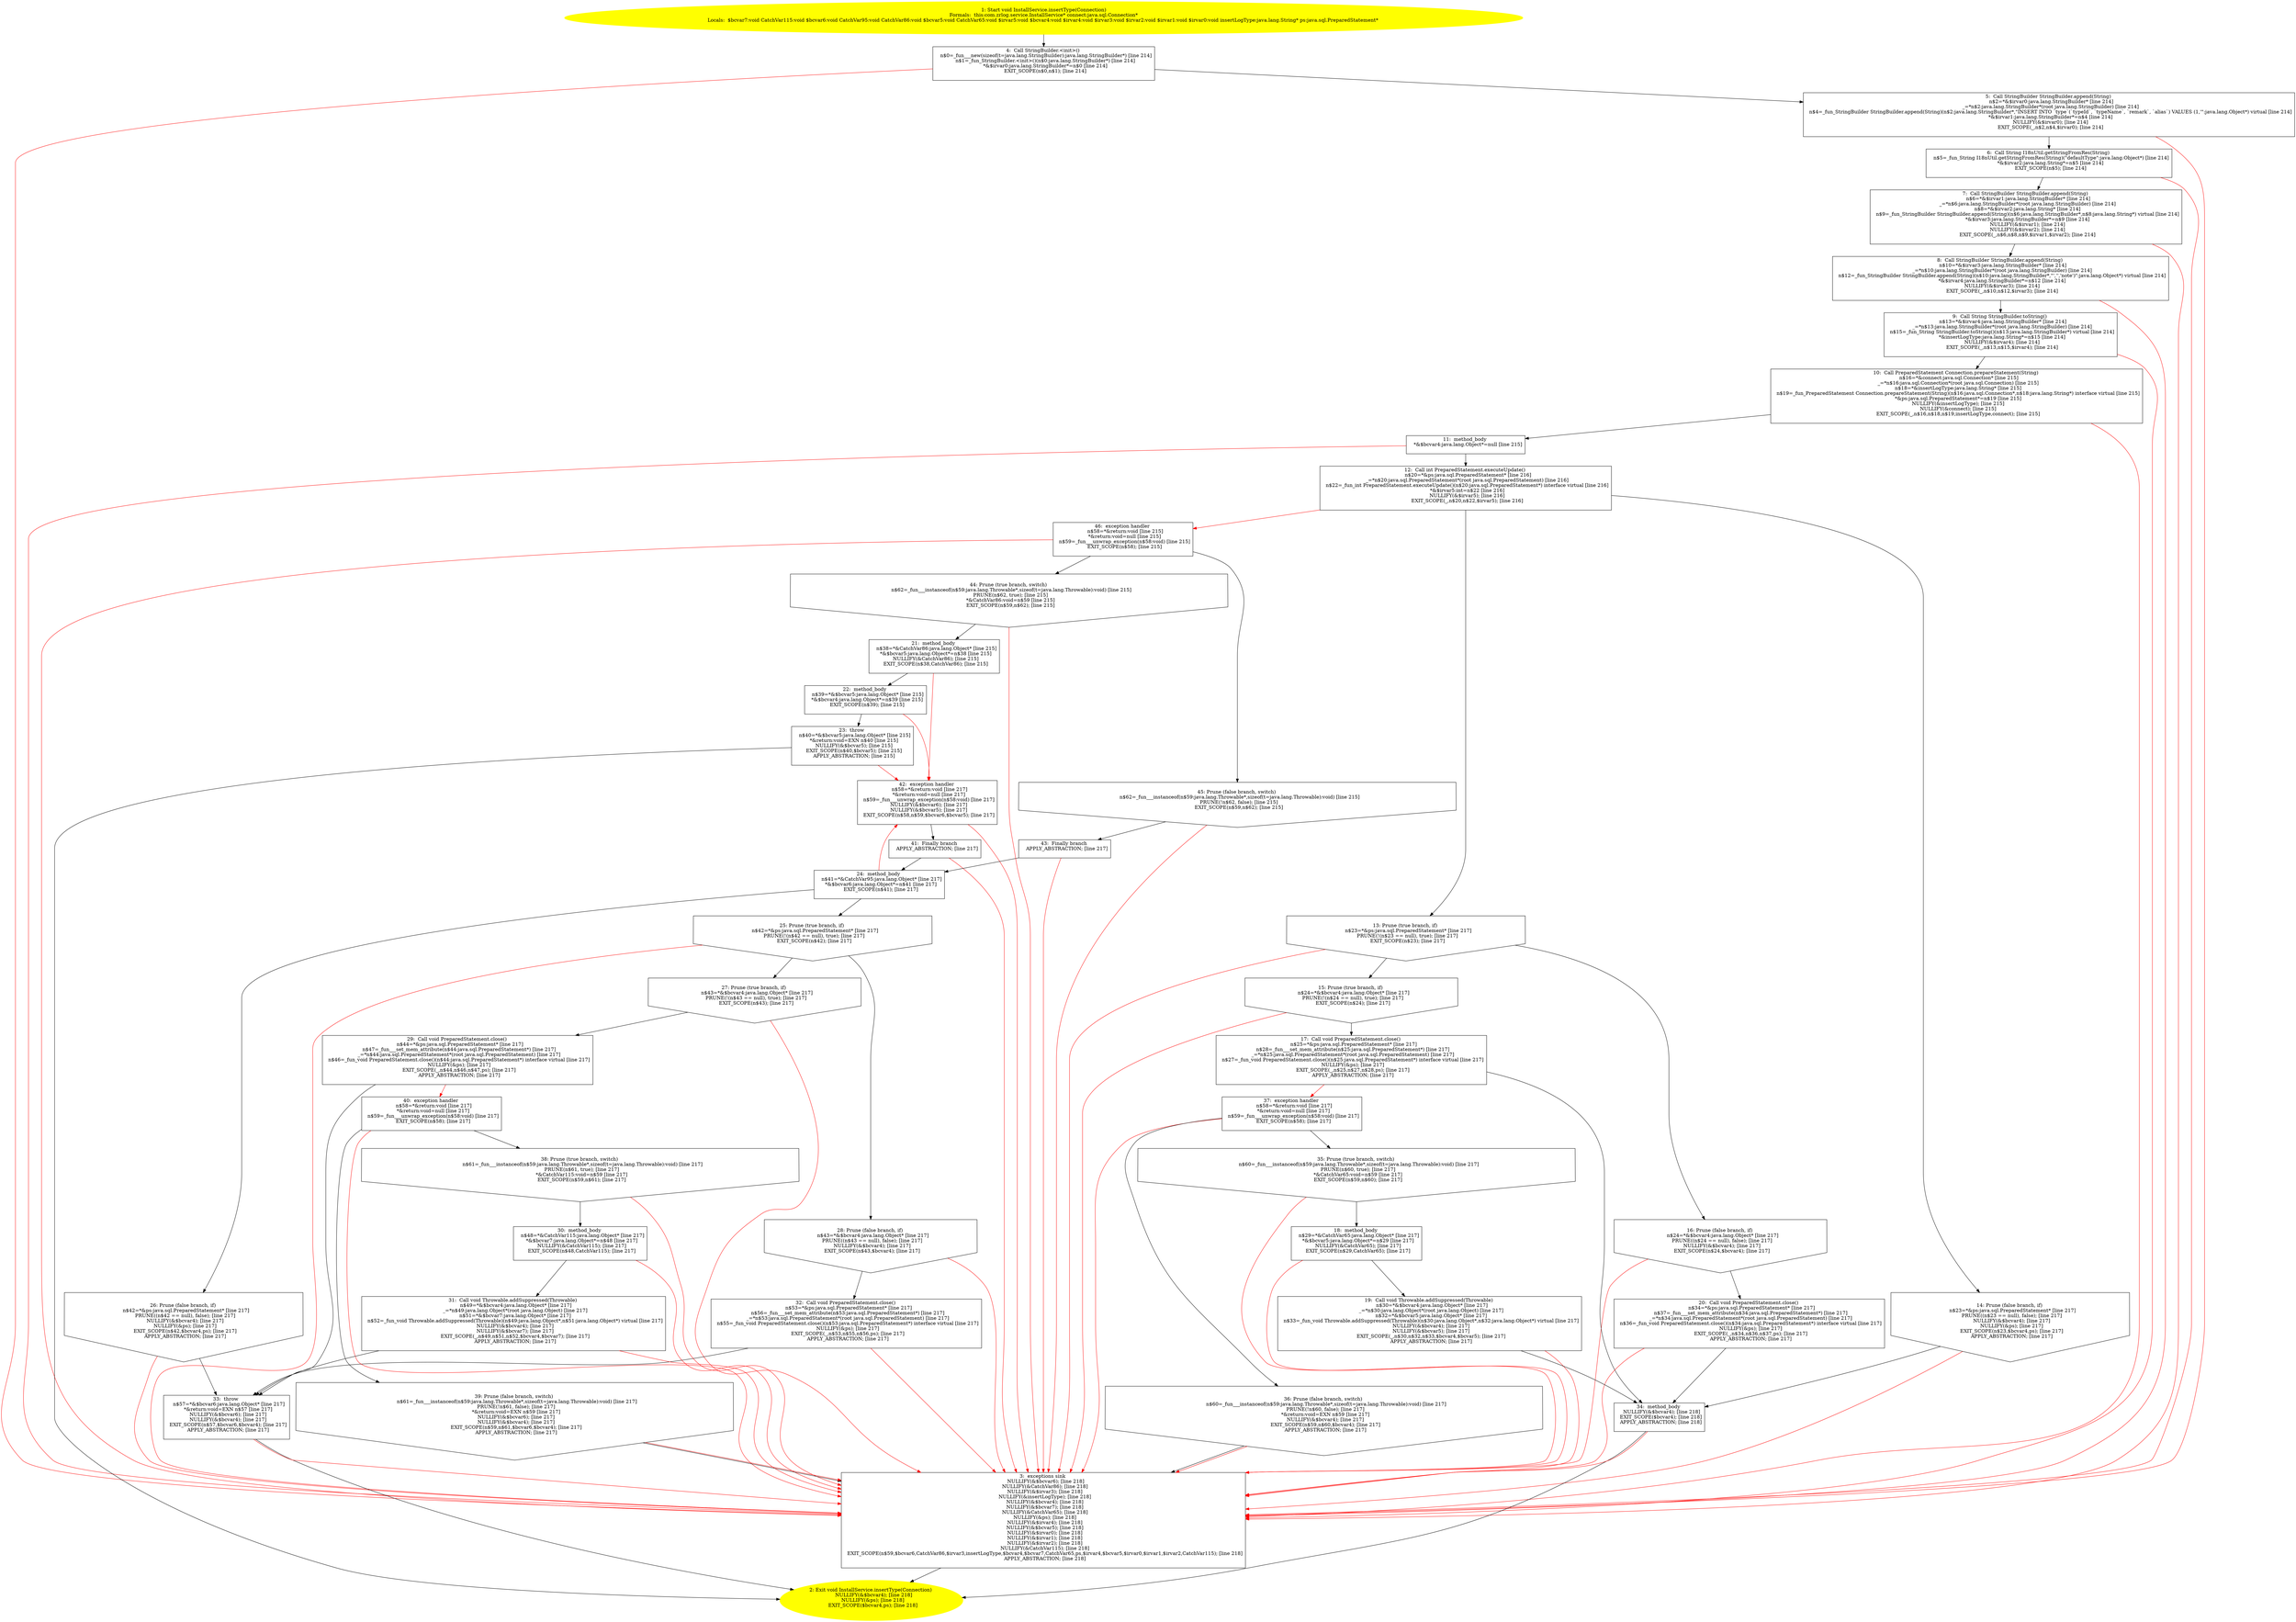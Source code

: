 /* @generated */
digraph cfg {
"com.zrlog.service.InstallService.insertType(java.sql.Connection):void.8502d3ed88100b63a099f84d21133270_1" [label="1: Start void InstallService.insertType(Connection)\nFormals:  this:com.zrlog.service.InstallService* connect:java.sql.Connection*\nLocals:  $bcvar7:void CatchVar115:void $bcvar6:void CatchVar95:void CatchVar86:void $bcvar5:void CatchVar65:void $irvar5:void $bcvar4:void $irvar4:void $irvar3:void $irvar2:void $irvar1:void $irvar0:void insertLogType:java.lang.String* ps:java.sql.PreparedStatement* \n  " color=yellow style=filled]
	

	 "com.zrlog.service.InstallService.insertType(java.sql.Connection):void.8502d3ed88100b63a099f84d21133270_1" -> "com.zrlog.service.InstallService.insertType(java.sql.Connection):void.8502d3ed88100b63a099f84d21133270_4" ;
"com.zrlog.service.InstallService.insertType(java.sql.Connection):void.8502d3ed88100b63a099f84d21133270_2" [label="2: Exit void InstallService.insertType(Connection) \n   NULLIFY(&$bcvar4); [line 218]\n  NULLIFY(&ps); [line 218]\n  EXIT_SCOPE($bcvar4,ps); [line 218]\n " color=yellow style=filled]
	

"com.zrlog.service.InstallService.insertType(java.sql.Connection):void.8502d3ed88100b63a099f84d21133270_3" [label="3:  exceptions sink \n   NULLIFY(&$bcvar6); [line 218]\n  NULLIFY(&CatchVar86); [line 218]\n  NULLIFY(&$irvar3); [line 218]\n  NULLIFY(&insertLogType); [line 218]\n  NULLIFY(&$bcvar4); [line 218]\n  NULLIFY(&$bcvar7); [line 218]\n  NULLIFY(&CatchVar65); [line 218]\n  NULLIFY(&ps); [line 218]\n  NULLIFY(&$irvar4); [line 218]\n  NULLIFY(&$bcvar5); [line 218]\n  NULLIFY(&$irvar0); [line 218]\n  NULLIFY(&$irvar1); [line 218]\n  NULLIFY(&$irvar2); [line 218]\n  NULLIFY(&CatchVar115); [line 218]\n  EXIT_SCOPE(n$59,$bcvar6,CatchVar86,$irvar3,insertLogType,$bcvar4,$bcvar7,CatchVar65,ps,$irvar4,$bcvar5,$irvar0,$irvar1,$irvar2,CatchVar115); [line 218]\n  APPLY_ABSTRACTION; [line 218]\n " shape="box"]
	

	 "com.zrlog.service.InstallService.insertType(java.sql.Connection):void.8502d3ed88100b63a099f84d21133270_3" -> "com.zrlog.service.InstallService.insertType(java.sql.Connection):void.8502d3ed88100b63a099f84d21133270_2" ;
"com.zrlog.service.InstallService.insertType(java.sql.Connection):void.8502d3ed88100b63a099f84d21133270_4" [label="4:  Call StringBuilder.<init>() \n   n$0=_fun___new(sizeof(t=java.lang.StringBuilder):java.lang.StringBuilder*) [line 214]\n  n$1=_fun_StringBuilder.<init>()(n$0:java.lang.StringBuilder*) [line 214]\n  *&$irvar0:java.lang.StringBuilder*=n$0 [line 214]\n  EXIT_SCOPE(n$0,n$1); [line 214]\n " shape="box"]
	

	 "com.zrlog.service.InstallService.insertType(java.sql.Connection):void.8502d3ed88100b63a099f84d21133270_4" -> "com.zrlog.service.InstallService.insertType(java.sql.Connection):void.8502d3ed88100b63a099f84d21133270_5" ;
	 "com.zrlog.service.InstallService.insertType(java.sql.Connection):void.8502d3ed88100b63a099f84d21133270_4" -> "com.zrlog.service.InstallService.insertType(java.sql.Connection):void.8502d3ed88100b63a099f84d21133270_3" [color="red" ];
"com.zrlog.service.InstallService.insertType(java.sql.Connection):void.8502d3ed88100b63a099f84d21133270_5" [label="5:  Call StringBuilder StringBuilder.append(String) \n   n$2=*&$irvar0:java.lang.StringBuilder* [line 214]\n  _=*n$2:java.lang.StringBuilder*(root java.lang.StringBuilder) [line 214]\n  n$4=_fun_StringBuilder StringBuilder.append(String)(n$2:java.lang.StringBuilder*,\"INSERT INTO `type`(`typeId`, `typeName`, `remark`, `alias`) VALUES (1,'\":java.lang.Object*) virtual [line 214]\n  *&$irvar1:java.lang.StringBuilder*=n$4 [line 214]\n  NULLIFY(&$irvar0); [line 214]\n  EXIT_SCOPE(_,n$2,n$4,$irvar0); [line 214]\n " shape="box"]
	

	 "com.zrlog.service.InstallService.insertType(java.sql.Connection):void.8502d3ed88100b63a099f84d21133270_5" -> "com.zrlog.service.InstallService.insertType(java.sql.Connection):void.8502d3ed88100b63a099f84d21133270_6" ;
	 "com.zrlog.service.InstallService.insertType(java.sql.Connection):void.8502d3ed88100b63a099f84d21133270_5" -> "com.zrlog.service.InstallService.insertType(java.sql.Connection):void.8502d3ed88100b63a099f84d21133270_3" [color="red" ];
"com.zrlog.service.InstallService.insertType(java.sql.Connection):void.8502d3ed88100b63a099f84d21133270_6" [label="6:  Call String I18nUtil.getStringFromRes(String) \n   n$5=_fun_String I18nUtil.getStringFromRes(String)(\"defaultType\":java.lang.Object*) [line 214]\n  *&$irvar2:java.lang.String*=n$5 [line 214]\n  EXIT_SCOPE(n$5); [line 214]\n " shape="box"]
	

	 "com.zrlog.service.InstallService.insertType(java.sql.Connection):void.8502d3ed88100b63a099f84d21133270_6" -> "com.zrlog.service.InstallService.insertType(java.sql.Connection):void.8502d3ed88100b63a099f84d21133270_7" ;
	 "com.zrlog.service.InstallService.insertType(java.sql.Connection):void.8502d3ed88100b63a099f84d21133270_6" -> "com.zrlog.service.InstallService.insertType(java.sql.Connection):void.8502d3ed88100b63a099f84d21133270_3" [color="red" ];
"com.zrlog.service.InstallService.insertType(java.sql.Connection):void.8502d3ed88100b63a099f84d21133270_7" [label="7:  Call StringBuilder StringBuilder.append(String) \n   n$6=*&$irvar1:java.lang.StringBuilder* [line 214]\n  _=*n$6:java.lang.StringBuilder*(root java.lang.StringBuilder) [line 214]\n  n$8=*&$irvar2:java.lang.String* [line 214]\n  n$9=_fun_StringBuilder StringBuilder.append(String)(n$6:java.lang.StringBuilder*,n$8:java.lang.String*) virtual [line 214]\n  *&$irvar3:java.lang.StringBuilder*=n$9 [line 214]\n  NULLIFY(&$irvar1); [line 214]\n  NULLIFY(&$irvar2); [line 214]\n  EXIT_SCOPE(_,n$6,n$8,n$9,$irvar1,$irvar2); [line 214]\n " shape="box"]
	

	 "com.zrlog.service.InstallService.insertType(java.sql.Connection):void.8502d3ed88100b63a099f84d21133270_7" -> "com.zrlog.service.InstallService.insertType(java.sql.Connection):void.8502d3ed88100b63a099f84d21133270_8" ;
	 "com.zrlog.service.InstallService.insertType(java.sql.Connection):void.8502d3ed88100b63a099f84d21133270_7" -> "com.zrlog.service.InstallService.insertType(java.sql.Connection):void.8502d3ed88100b63a099f84d21133270_3" [color="red" ];
"com.zrlog.service.InstallService.insertType(java.sql.Connection):void.8502d3ed88100b63a099f84d21133270_8" [label="8:  Call StringBuilder StringBuilder.append(String) \n   n$10=*&$irvar3:java.lang.StringBuilder* [line 214]\n  _=*n$10:java.lang.StringBuilder*(root java.lang.StringBuilder) [line 214]\n  n$12=_fun_StringBuilder StringBuilder.append(String)(n$10:java.lang.StringBuilder*,\"','','note')\":java.lang.Object*) virtual [line 214]\n  *&$irvar4:java.lang.StringBuilder*=n$12 [line 214]\n  NULLIFY(&$irvar3); [line 214]\n  EXIT_SCOPE(_,n$10,n$12,$irvar3); [line 214]\n " shape="box"]
	

	 "com.zrlog.service.InstallService.insertType(java.sql.Connection):void.8502d3ed88100b63a099f84d21133270_8" -> "com.zrlog.service.InstallService.insertType(java.sql.Connection):void.8502d3ed88100b63a099f84d21133270_9" ;
	 "com.zrlog.service.InstallService.insertType(java.sql.Connection):void.8502d3ed88100b63a099f84d21133270_8" -> "com.zrlog.service.InstallService.insertType(java.sql.Connection):void.8502d3ed88100b63a099f84d21133270_3" [color="red" ];
"com.zrlog.service.InstallService.insertType(java.sql.Connection):void.8502d3ed88100b63a099f84d21133270_9" [label="9:  Call String StringBuilder.toString() \n   n$13=*&$irvar4:java.lang.StringBuilder* [line 214]\n  _=*n$13:java.lang.StringBuilder*(root java.lang.StringBuilder) [line 214]\n  n$15=_fun_String StringBuilder.toString()(n$13:java.lang.StringBuilder*) virtual [line 214]\n  *&insertLogType:java.lang.String*=n$15 [line 214]\n  NULLIFY(&$irvar4); [line 214]\n  EXIT_SCOPE(_,n$13,n$15,$irvar4); [line 214]\n " shape="box"]
	

	 "com.zrlog.service.InstallService.insertType(java.sql.Connection):void.8502d3ed88100b63a099f84d21133270_9" -> "com.zrlog.service.InstallService.insertType(java.sql.Connection):void.8502d3ed88100b63a099f84d21133270_10" ;
	 "com.zrlog.service.InstallService.insertType(java.sql.Connection):void.8502d3ed88100b63a099f84d21133270_9" -> "com.zrlog.service.InstallService.insertType(java.sql.Connection):void.8502d3ed88100b63a099f84d21133270_3" [color="red" ];
"com.zrlog.service.InstallService.insertType(java.sql.Connection):void.8502d3ed88100b63a099f84d21133270_10" [label="10:  Call PreparedStatement Connection.prepareStatement(String) \n   n$16=*&connect:java.sql.Connection* [line 215]\n  _=*n$16:java.sql.Connection*(root java.sql.Connection) [line 215]\n  n$18=*&insertLogType:java.lang.String* [line 215]\n  n$19=_fun_PreparedStatement Connection.prepareStatement(String)(n$16:java.sql.Connection*,n$18:java.lang.String*) interface virtual [line 215]\n  *&ps:java.sql.PreparedStatement*=n$19 [line 215]\n  NULLIFY(&insertLogType); [line 215]\n  NULLIFY(&connect); [line 215]\n  EXIT_SCOPE(_,n$16,n$18,n$19,insertLogType,connect); [line 215]\n " shape="box"]
	

	 "com.zrlog.service.InstallService.insertType(java.sql.Connection):void.8502d3ed88100b63a099f84d21133270_10" -> "com.zrlog.service.InstallService.insertType(java.sql.Connection):void.8502d3ed88100b63a099f84d21133270_11" ;
	 "com.zrlog.service.InstallService.insertType(java.sql.Connection):void.8502d3ed88100b63a099f84d21133270_10" -> "com.zrlog.service.InstallService.insertType(java.sql.Connection):void.8502d3ed88100b63a099f84d21133270_3" [color="red" ];
"com.zrlog.service.InstallService.insertType(java.sql.Connection):void.8502d3ed88100b63a099f84d21133270_11" [label="11:  method_body \n   *&$bcvar4:java.lang.Object*=null [line 215]\n " shape="box"]
	

	 "com.zrlog.service.InstallService.insertType(java.sql.Connection):void.8502d3ed88100b63a099f84d21133270_11" -> "com.zrlog.service.InstallService.insertType(java.sql.Connection):void.8502d3ed88100b63a099f84d21133270_12" ;
	 "com.zrlog.service.InstallService.insertType(java.sql.Connection):void.8502d3ed88100b63a099f84d21133270_11" -> "com.zrlog.service.InstallService.insertType(java.sql.Connection):void.8502d3ed88100b63a099f84d21133270_3" [color="red" ];
"com.zrlog.service.InstallService.insertType(java.sql.Connection):void.8502d3ed88100b63a099f84d21133270_12" [label="12:  Call int PreparedStatement.executeUpdate() \n   n$20=*&ps:java.sql.PreparedStatement* [line 216]\n  _=*n$20:java.sql.PreparedStatement*(root java.sql.PreparedStatement) [line 216]\n  n$22=_fun_int PreparedStatement.executeUpdate()(n$20:java.sql.PreparedStatement*) interface virtual [line 216]\n  *&$irvar5:int=n$22 [line 216]\n  NULLIFY(&$irvar5); [line 216]\n  EXIT_SCOPE(_,n$20,n$22,$irvar5); [line 216]\n " shape="box"]
	

	 "com.zrlog.service.InstallService.insertType(java.sql.Connection):void.8502d3ed88100b63a099f84d21133270_12" -> "com.zrlog.service.InstallService.insertType(java.sql.Connection):void.8502d3ed88100b63a099f84d21133270_13" ;
	 "com.zrlog.service.InstallService.insertType(java.sql.Connection):void.8502d3ed88100b63a099f84d21133270_12" -> "com.zrlog.service.InstallService.insertType(java.sql.Connection):void.8502d3ed88100b63a099f84d21133270_14" ;
	 "com.zrlog.service.InstallService.insertType(java.sql.Connection):void.8502d3ed88100b63a099f84d21133270_12" -> "com.zrlog.service.InstallService.insertType(java.sql.Connection):void.8502d3ed88100b63a099f84d21133270_46" [color="red" ];
"com.zrlog.service.InstallService.insertType(java.sql.Connection):void.8502d3ed88100b63a099f84d21133270_13" [label="13: Prune (true branch, if) \n   n$23=*&ps:java.sql.PreparedStatement* [line 217]\n  PRUNE(!(n$23 == null), true); [line 217]\n  EXIT_SCOPE(n$23); [line 217]\n " shape="invhouse"]
	

	 "com.zrlog.service.InstallService.insertType(java.sql.Connection):void.8502d3ed88100b63a099f84d21133270_13" -> "com.zrlog.service.InstallService.insertType(java.sql.Connection):void.8502d3ed88100b63a099f84d21133270_15" ;
	 "com.zrlog.service.InstallService.insertType(java.sql.Connection):void.8502d3ed88100b63a099f84d21133270_13" -> "com.zrlog.service.InstallService.insertType(java.sql.Connection):void.8502d3ed88100b63a099f84d21133270_16" ;
	 "com.zrlog.service.InstallService.insertType(java.sql.Connection):void.8502d3ed88100b63a099f84d21133270_13" -> "com.zrlog.service.InstallService.insertType(java.sql.Connection):void.8502d3ed88100b63a099f84d21133270_3" [color="red" ];
"com.zrlog.service.InstallService.insertType(java.sql.Connection):void.8502d3ed88100b63a099f84d21133270_14" [label="14: Prune (false branch, if) \n   n$23=*&ps:java.sql.PreparedStatement* [line 217]\n  PRUNE((n$23 == null), false); [line 217]\n  NULLIFY(&$bcvar4); [line 217]\n  NULLIFY(&ps); [line 217]\n  EXIT_SCOPE(n$23,$bcvar4,ps); [line 217]\n  APPLY_ABSTRACTION; [line 217]\n " shape="invhouse"]
	

	 "com.zrlog.service.InstallService.insertType(java.sql.Connection):void.8502d3ed88100b63a099f84d21133270_14" -> "com.zrlog.service.InstallService.insertType(java.sql.Connection):void.8502d3ed88100b63a099f84d21133270_34" ;
	 "com.zrlog.service.InstallService.insertType(java.sql.Connection):void.8502d3ed88100b63a099f84d21133270_14" -> "com.zrlog.service.InstallService.insertType(java.sql.Connection):void.8502d3ed88100b63a099f84d21133270_3" [color="red" ];
"com.zrlog.service.InstallService.insertType(java.sql.Connection):void.8502d3ed88100b63a099f84d21133270_15" [label="15: Prune (true branch, if) \n   n$24=*&$bcvar4:java.lang.Object* [line 217]\n  PRUNE(!(n$24 == null), true); [line 217]\n  EXIT_SCOPE(n$24); [line 217]\n " shape="invhouse"]
	

	 "com.zrlog.service.InstallService.insertType(java.sql.Connection):void.8502d3ed88100b63a099f84d21133270_15" -> "com.zrlog.service.InstallService.insertType(java.sql.Connection):void.8502d3ed88100b63a099f84d21133270_17" ;
	 "com.zrlog.service.InstallService.insertType(java.sql.Connection):void.8502d3ed88100b63a099f84d21133270_15" -> "com.zrlog.service.InstallService.insertType(java.sql.Connection):void.8502d3ed88100b63a099f84d21133270_3" [color="red" ];
"com.zrlog.service.InstallService.insertType(java.sql.Connection):void.8502d3ed88100b63a099f84d21133270_16" [label="16: Prune (false branch, if) \n   n$24=*&$bcvar4:java.lang.Object* [line 217]\n  PRUNE((n$24 == null), false); [line 217]\n  NULLIFY(&$bcvar4); [line 217]\n  EXIT_SCOPE(n$24,$bcvar4); [line 217]\n " shape="invhouse"]
	

	 "com.zrlog.service.InstallService.insertType(java.sql.Connection):void.8502d3ed88100b63a099f84d21133270_16" -> "com.zrlog.service.InstallService.insertType(java.sql.Connection):void.8502d3ed88100b63a099f84d21133270_20" ;
	 "com.zrlog.service.InstallService.insertType(java.sql.Connection):void.8502d3ed88100b63a099f84d21133270_16" -> "com.zrlog.service.InstallService.insertType(java.sql.Connection):void.8502d3ed88100b63a099f84d21133270_3" [color="red" ];
"com.zrlog.service.InstallService.insertType(java.sql.Connection):void.8502d3ed88100b63a099f84d21133270_17" [label="17:  Call void PreparedStatement.close() \n   n$25=*&ps:java.sql.PreparedStatement* [line 217]\n  n$28=_fun___set_mem_attribute(n$25:java.sql.PreparedStatement*) [line 217]\n  _=*n$25:java.sql.PreparedStatement*(root java.sql.PreparedStatement) [line 217]\n  n$27=_fun_void PreparedStatement.close()(n$25:java.sql.PreparedStatement*) interface virtual [line 217]\n  NULLIFY(&ps); [line 217]\n  EXIT_SCOPE(_,n$25,n$27,n$28,ps); [line 217]\n  APPLY_ABSTRACTION; [line 217]\n " shape="box"]
	

	 "com.zrlog.service.InstallService.insertType(java.sql.Connection):void.8502d3ed88100b63a099f84d21133270_17" -> "com.zrlog.service.InstallService.insertType(java.sql.Connection):void.8502d3ed88100b63a099f84d21133270_34" ;
	 "com.zrlog.service.InstallService.insertType(java.sql.Connection):void.8502d3ed88100b63a099f84d21133270_17" -> "com.zrlog.service.InstallService.insertType(java.sql.Connection):void.8502d3ed88100b63a099f84d21133270_37" [color="red" ];
"com.zrlog.service.InstallService.insertType(java.sql.Connection):void.8502d3ed88100b63a099f84d21133270_18" [label="18:  method_body \n   n$29=*&CatchVar65:java.lang.Object* [line 217]\n  *&$bcvar5:java.lang.Object*=n$29 [line 217]\n  NULLIFY(&CatchVar65); [line 217]\n  EXIT_SCOPE(n$29,CatchVar65); [line 217]\n " shape="box"]
	

	 "com.zrlog.service.InstallService.insertType(java.sql.Connection):void.8502d3ed88100b63a099f84d21133270_18" -> "com.zrlog.service.InstallService.insertType(java.sql.Connection):void.8502d3ed88100b63a099f84d21133270_19" ;
	 "com.zrlog.service.InstallService.insertType(java.sql.Connection):void.8502d3ed88100b63a099f84d21133270_18" -> "com.zrlog.service.InstallService.insertType(java.sql.Connection):void.8502d3ed88100b63a099f84d21133270_3" [color="red" ];
"com.zrlog.service.InstallService.insertType(java.sql.Connection):void.8502d3ed88100b63a099f84d21133270_19" [label="19:  Call void Throwable.addSuppressed(Throwable) \n   n$30=*&$bcvar4:java.lang.Object* [line 217]\n  _=*n$30:java.lang.Object*(root java.lang.Object) [line 217]\n  n$32=*&$bcvar5:java.lang.Object* [line 217]\n  n$33=_fun_void Throwable.addSuppressed(Throwable)(n$30:java.lang.Object*,n$32:java.lang.Object*) virtual [line 217]\n  NULLIFY(&$bcvar4); [line 217]\n  NULLIFY(&$bcvar5); [line 217]\n  EXIT_SCOPE(_,n$30,n$32,n$33,$bcvar4,$bcvar5); [line 217]\n  APPLY_ABSTRACTION; [line 217]\n " shape="box"]
	

	 "com.zrlog.service.InstallService.insertType(java.sql.Connection):void.8502d3ed88100b63a099f84d21133270_19" -> "com.zrlog.service.InstallService.insertType(java.sql.Connection):void.8502d3ed88100b63a099f84d21133270_34" ;
	 "com.zrlog.service.InstallService.insertType(java.sql.Connection):void.8502d3ed88100b63a099f84d21133270_19" -> "com.zrlog.service.InstallService.insertType(java.sql.Connection):void.8502d3ed88100b63a099f84d21133270_3" [color="red" ];
"com.zrlog.service.InstallService.insertType(java.sql.Connection):void.8502d3ed88100b63a099f84d21133270_20" [label="20:  Call void PreparedStatement.close() \n   n$34=*&ps:java.sql.PreparedStatement* [line 217]\n  n$37=_fun___set_mem_attribute(n$34:java.sql.PreparedStatement*) [line 217]\n  _=*n$34:java.sql.PreparedStatement*(root java.sql.PreparedStatement) [line 217]\n  n$36=_fun_void PreparedStatement.close()(n$34:java.sql.PreparedStatement*) interface virtual [line 217]\n  NULLIFY(&ps); [line 217]\n  EXIT_SCOPE(_,n$34,n$36,n$37,ps); [line 217]\n  APPLY_ABSTRACTION; [line 217]\n " shape="box"]
	

	 "com.zrlog.service.InstallService.insertType(java.sql.Connection):void.8502d3ed88100b63a099f84d21133270_20" -> "com.zrlog.service.InstallService.insertType(java.sql.Connection):void.8502d3ed88100b63a099f84d21133270_34" ;
	 "com.zrlog.service.InstallService.insertType(java.sql.Connection):void.8502d3ed88100b63a099f84d21133270_20" -> "com.zrlog.service.InstallService.insertType(java.sql.Connection):void.8502d3ed88100b63a099f84d21133270_3" [color="red" ];
"com.zrlog.service.InstallService.insertType(java.sql.Connection):void.8502d3ed88100b63a099f84d21133270_21" [label="21:  method_body \n   n$38=*&CatchVar86:java.lang.Object* [line 215]\n  *&$bcvar5:java.lang.Object*=n$38 [line 215]\n  NULLIFY(&CatchVar86); [line 215]\n  EXIT_SCOPE(n$38,CatchVar86); [line 215]\n " shape="box"]
	

	 "com.zrlog.service.InstallService.insertType(java.sql.Connection):void.8502d3ed88100b63a099f84d21133270_21" -> "com.zrlog.service.InstallService.insertType(java.sql.Connection):void.8502d3ed88100b63a099f84d21133270_22" ;
	 "com.zrlog.service.InstallService.insertType(java.sql.Connection):void.8502d3ed88100b63a099f84d21133270_21" -> "com.zrlog.service.InstallService.insertType(java.sql.Connection):void.8502d3ed88100b63a099f84d21133270_42" [color="red" ];
"com.zrlog.service.InstallService.insertType(java.sql.Connection):void.8502d3ed88100b63a099f84d21133270_22" [label="22:  method_body \n   n$39=*&$bcvar5:java.lang.Object* [line 215]\n  *&$bcvar4:java.lang.Object*=n$39 [line 215]\n  EXIT_SCOPE(n$39); [line 215]\n " shape="box"]
	

	 "com.zrlog.service.InstallService.insertType(java.sql.Connection):void.8502d3ed88100b63a099f84d21133270_22" -> "com.zrlog.service.InstallService.insertType(java.sql.Connection):void.8502d3ed88100b63a099f84d21133270_23" ;
	 "com.zrlog.service.InstallService.insertType(java.sql.Connection):void.8502d3ed88100b63a099f84d21133270_22" -> "com.zrlog.service.InstallService.insertType(java.sql.Connection):void.8502d3ed88100b63a099f84d21133270_42" [color="red" ];
"com.zrlog.service.InstallService.insertType(java.sql.Connection):void.8502d3ed88100b63a099f84d21133270_23" [label="23:  throw \n   n$40=*&$bcvar5:java.lang.Object* [line 215]\n  *&return:void=EXN n$40 [line 215]\n  NULLIFY(&$bcvar5); [line 215]\n  EXIT_SCOPE(n$40,$bcvar5); [line 215]\n  APPLY_ABSTRACTION; [line 215]\n " shape="box"]
	

	 "com.zrlog.service.InstallService.insertType(java.sql.Connection):void.8502d3ed88100b63a099f84d21133270_23" -> "com.zrlog.service.InstallService.insertType(java.sql.Connection):void.8502d3ed88100b63a099f84d21133270_2" ;
	 "com.zrlog.service.InstallService.insertType(java.sql.Connection):void.8502d3ed88100b63a099f84d21133270_23" -> "com.zrlog.service.InstallService.insertType(java.sql.Connection):void.8502d3ed88100b63a099f84d21133270_42" [color="red" ];
"com.zrlog.service.InstallService.insertType(java.sql.Connection):void.8502d3ed88100b63a099f84d21133270_24" [label="24:  method_body \n   n$41=*&CatchVar95:java.lang.Object* [line 217]\n  *&$bcvar6:java.lang.Object*=n$41 [line 217]\n  EXIT_SCOPE(n$41); [line 217]\n " shape="box"]
	

	 "com.zrlog.service.InstallService.insertType(java.sql.Connection):void.8502d3ed88100b63a099f84d21133270_24" -> "com.zrlog.service.InstallService.insertType(java.sql.Connection):void.8502d3ed88100b63a099f84d21133270_25" ;
	 "com.zrlog.service.InstallService.insertType(java.sql.Connection):void.8502d3ed88100b63a099f84d21133270_24" -> "com.zrlog.service.InstallService.insertType(java.sql.Connection):void.8502d3ed88100b63a099f84d21133270_26" ;
	 "com.zrlog.service.InstallService.insertType(java.sql.Connection):void.8502d3ed88100b63a099f84d21133270_24" -> "com.zrlog.service.InstallService.insertType(java.sql.Connection):void.8502d3ed88100b63a099f84d21133270_42" [color="red" ];
"com.zrlog.service.InstallService.insertType(java.sql.Connection):void.8502d3ed88100b63a099f84d21133270_25" [label="25: Prune (true branch, if) \n   n$42=*&ps:java.sql.PreparedStatement* [line 217]\n  PRUNE(!(n$42 == null), true); [line 217]\n  EXIT_SCOPE(n$42); [line 217]\n " shape="invhouse"]
	

	 "com.zrlog.service.InstallService.insertType(java.sql.Connection):void.8502d3ed88100b63a099f84d21133270_25" -> "com.zrlog.service.InstallService.insertType(java.sql.Connection):void.8502d3ed88100b63a099f84d21133270_27" ;
	 "com.zrlog.service.InstallService.insertType(java.sql.Connection):void.8502d3ed88100b63a099f84d21133270_25" -> "com.zrlog.service.InstallService.insertType(java.sql.Connection):void.8502d3ed88100b63a099f84d21133270_28" ;
	 "com.zrlog.service.InstallService.insertType(java.sql.Connection):void.8502d3ed88100b63a099f84d21133270_25" -> "com.zrlog.service.InstallService.insertType(java.sql.Connection):void.8502d3ed88100b63a099f84d21133270_3" [color="red" ];
"com.zrlog.service.InstallService.insertType(java.sql.Connection):void.8502d3ed88100b63a099f84d21133270_26" [label="26: Prune (false branch, if) \n   n$42=*&ps:java.sql.PreparedStatement* [line 217]\n  PRUNE((n$42 == null), false); [line 217]\n  NULLIFY(&$bcvar4); [line 217]\n  NULLIFY(&ps); [line 217]\n  EXIT_SCOPE(n$42,$bcvar4,ps); [line 217]\n  APPLY_ABSTRACTION; [line 217]\n " shape="invhouse"]
	

	 "com.zrlog.service.InstallService.insertType(java.sql.Connection):void.8502d3ed88100b63a099f84d21133270_26" -> "com.zrlog.service.InstallService.insertType(java.sql.Connection):void.8502d3ed88100b63a099f84d21133270_33" ;
	 "com.zrlog.service.InstallService.insertType(java.sql.Connection):void.8502d3ed88100b63a099f84d21133270_26" -> "com.zrlog.service.InstallService.insertType(java.sql.Connection):void.8502d3ed88100b63a099f84d21133270_3" [color="red" ];
"com.zrlog.service.InstallService.insertType(java.sql.Connection):void.8502d3ed88100b63a099f84d21133270_27" [label="27: Prune (true branch, if) \n   n$43=*&$bcvar4:java.lang.Object* [line 217]\n  PRUNE(!(n$43 == null), true); [line 217]\n  EXIT_SCOPE(n$43); [line 217]\n " shape="invhouse"]
	

	 "com.zrlog.service.InstallService.insertType(java.sql.Connection):void.8502d3ed88100b63a099f84d21133270_27" -> "com.zrlog.service.InstallService.insertType(java.sql.Connection):void.8502d3ed88100b63a099f84d21133270_29" ;
	 "com.zrlog.service.InstallService.insertType(java.sql.Connection):void.8502d3ed88100b63a099f84d21133270_27" -> "com.zrlog.service.InstallService.insertType(java.sql.Connection):void.8502d3ed88100b63a099f84d21133270_3" [color="red" ];
"com.zrlog.service.InstallService.insertType(java.sql.Connection):void.8502d3ed88100b63a099f84d21133270_28" [label="28: Prune (false branch, if) \n   n$43=*&$bcvar4:java.lang.Object* [line 217]\n  PRUNE((n$43 == null), false); [line 217]\n  NULLIFY(&$bcvar4); [line 217]\n  EXIT_SCOPE(n$43,$bcvar4); [line 217]\n " shape="invhouse"]
	

	 "com.zrlog.service.InstallService.insertType(java.sql.Connection):void.8502d3ed88100b63a099f84d21133270_28" -> "com.zrlog.service.InstallService.insertType(java.sql.Connection):void.8502d3ed88100b63a099f84d21133270_32" ;
	 "com.zrlog.service.InstallService.insertType(java.sql.Connection):void.8502d3ed88100b63a099f84d21133270_28" -> "com.zrlog.service.InstallService.insertType(java.sql.Connection):void.8502d3ed88100b63a099f84d21133270_3" [color="red" ];
"com.zrlog.service.InstallService.insertType(java.sql.Connection):void.8502d3ed88100b63a099f84d21133270_29" [label="29:  Call void PreparedStatement.close() \n   n$44=*&ps:java.sql.PreparedStatement* [line 217]\n  n$47=_fun___set_mem_attribute(n$44:java.sql.PreparedStatement*) [line 217]\n  _=*n$44:java.sql.PreparedStatement*(root java.sql.PreparedStatement) [line 217]\n  n$46=_fun_void PreparedStatement.close()(n$44:java.sql.PreparedStatement*) interface virtual [line 217]\n  NULLIFY(&ps); [line 217]\n  EXIT_SCOPE(_,n$44,n$46,n$47,ps); [line 217]\n  APPLY_ABSTRACTION; [line 217]\n " shape="box"]
	

	 "com.zrlog.service.InstallService.insertType(java.sql.Connection):void.8502d3ed88100b63a099f84d21133270_29" -> "com.zrlog.service.InstallService.insertType(java.sql.Connection):void.8502d3ed88100b63a099f84d21133270_33" ;
	 "com.zrlog.service.InstallService.insertType(java.sql.Connection):void.8502d3ed88100b63a099f84d21133270_29" -> "com.zrlog.service.InstallService.insertType(java.sql.Connection):void.8502d3ed88100b63a099f84d21133270_40" [color="red" ];
"com.zrlog.service.InstallService.insertType(java.sql.Connection):void.8502d3ed88100b63a099f84d21133270_30" [label="30:  method_body \n   n$48=*&CatchVar115:java.lang.Object* [line 217]\n  *&$bcvar7:java.lang.Object*=n$48 [line 217]\n  NULLIFY(&CatchVar115); [line 217]\n  EXIT_SCOPE(n$48,CatchVar115); [line 217]\n " shape="box"]
	

	 "com.zrlog.service.InstallService.insertType(java.sql.Connection):void.8502d3ed88100b63a099f84d21133270_30" -> "com.zrlog.service.InstallService.insertType(java.sql.Connection):void.8502d3ed88100b63a099f84d21133270_31" ;
	 "com.zrlog.service.InstallService.insertType(java.sql.Connection):void.8502d3ed88100b63a099f84d21133270_30" -> "com.zrlog.service.InstallService.insertType(java.sql.Connection):void.8502d3ed88100b63a099f84d21133270_3" [color="red" ];
"com.zrlog.service.InstallService.insertType(java.sql.Connection):void.8502d3ed88100b63a099f84d21133270_31" [label="31:  Call void Throwable.addSuppressed(Throwable) \n   n$49=*&$bcvar4:java.lang.Object* [line 217]\n  _=*n$49:java.lang.Object*(root java.lang.Object) [line 217]\n  n$51=*&$bcvar7:java.lang.Object* [line 217]\n  n$52=_fun_void Throwable.addSuppressed(Throwable)(n$49:java.lang.Object*,n$51:java.lang.Object*) virtual [line 217]\n  NULLIFY(&$bcvar4); [line 217]\n  NULLIFY(&$bcvar7); [line 217]\n  EXIT_SCOPE(_,n$49,n$51,n$52,$bcvar4,$bcvar7); [line 217]\n  APPLY_ABSTRACTION; [line 217]\n " shape="box"]
	

	 "com.zrlog.service.InstallService.insertType(java.sql.Connection):void.8502d3ed88100b63a099f84d21133270_31" -> "com.zrlog.service.InstallService.insertType(java.sql.Connection):void.8502d3ed88100b63a099f84d21133270_33" ;
	 "com.zrlog.service.InstallService.insertType(java.sql.Connection):void.8502d3ed88100b63a099f84d21133270_31" -> "com.zrlog.service.InstallService.insertType(java.sql.Connection):void.8502d3ed88100b63a099f84d21133270_3" [color="red" ];
"com.zrlog.service.InstallService.insertType(java.sql.Connection):void.8502d3ed88100b63a099f84d21133270_32" [label="32:  Call void PreparedStatement.close() \n   n$53=*&ps:java.sql.PreparedStatement* [line 217]\n  n$56=_fun___set_mem_attribute(n$53:java.sql.PreparedStatement*) [line 217]\n  _=*n$53:java.sql.PreparedStatement*(root java.sql.PreparedStatement) [line 217]\n  n$55=_fun_void PreparedStatement.close()(n$53:java.sql.PreparedStatement*) interface virtual [line 217]\n  NULLIFY(&ps); [line 217]\n  EXIT_SCOPE(_,n$53,n$55,n$56,ps); [line 217]\n  APPLY_ABSTRACTION; [line 217]\n " shape="box"]
	

	 "com.zrlog.service.InstallService.insertType(java.sql.Connection):void.8502d3ed88100b63a099f84d21133270_32" -> "com.zrlog.service.InstallService.insertType(java.sql.Connection):void.8502d3ed88100b63a099f84d21133270_33" ;
	 "com.zrlog.service.InstallService.insertType(java.sql.Connection):void.8502d3ed88100b63a099f84d21133270_32" -> "com.zrlog.service.InstallService.insertType(java.sql.Connection):void.8502d3ed88100b63a099f84d21133270_3" [color="red" ];
"com.zrlog.service.InstallService.insertType(java.sql.Connection):void.8502d3ed88100b63a099f84d21133270_33" [label="33:  throw \n   n$57=*&$bcvar6:java.lang.Object* [line 217]\n  *&return:void=EXN n$57 [line 217]\n  NULLIFY(&$bcvar6); [line 217]\n  NULLIFY(&$bcvar4); [line 217]\n  EXIT_SCOPE(n$57,$bcvar6,$bcvar4); [line 217]\n  APPLY_ABSTRACTION; [line 217]\n " shape="box"]
	

	 "com.zrlog.service.InstallService.insertType(java.sql.Connection):void.8502d3ed88100b63a099f84d21133270_33" -> "com.zrlog.service.InstallService.insertType(java.sql.Connection):void.8502d3ed88100b63a099f84d21133270_2" ;
	 "com.zrlog.service.InstallService.insertType(java.sql.Connection):void.8502d3ed88100b63a099f84d21133270_33" -> "com.zrlog.service.InstallService.insertType(java.sql.Connection):void.8502d3ed88100b63a099f84d21133270_3" [color="red" ];
"com.zrlog.service.InstallService.insertType(java.sql.Connection):void.8502d3ed88100b63a099f84d21133270_34" [label="34:  method_body \n   NULLIFY(&$bcvar4); [line 218]\n  EXIT_SCOPE($bcvar4); [line 218]\n  APPLY_ABSTRACTION; [line 218]\n " shape="box"]
	

	 "com.zrlog.service.InstallService.insertType(java.sql.Connection):void.8502d3ed88100b63a099f84d21133270_34" -> "com.zrlog.service.InstallService.insertType(java.sql.Connection):void.8502d3ed88100b63a099f84d21133270_2" ;
	 "com.zrlog.service.InstallService.insertType(java.sql.Connection):void.8502d3ed88100b63a099f84d21133270_34" -> "com.zrlog.service.InstallService.insertType(java.sql.Connection):void.8502d3ed88100b63a099f84d21133270_3" [color="red" ];
"com.zrlog.service.InstallService.insertType(java.sql.Connection):void.8502d3ed88100b63a099f84d21133270_35" [label="35: Prune (true branch, switch) \n   n$60=_fun___instanceof(n$59:java.lang.Throwable*,sizeof(t=java.lang.Throwable):void) [line 217]\n  PRUNE(n$60, true); [line 217]\n  *&CatchVar65:void=n$59 [line 217]\n  EXIT_SCOPE(n$59,n$60); [line 217]\n " shape="invhouse"]
	

	 "com.zrlog.service.InstallService.insertType(java.sql.Connection):void.8502d3ed88100b63a099f84d21133270_35" -> "com.zrlog.service.InstallService.insertType(java.sql.Connection):void.8502d3ed88100b63a099f84d21133270_18" ;
	 "com.zrlog.service.InstallService.insertType(java.sql.Connection):void.8502d3ed88100b63a099f84d21133270_35" -> "com.zrlog.service.InstallService.insertType(java.sql.Connection):void.8502d3ed88100b63a099f84d21133270_3" [color="red" ];
"com.zrlog.service.InstallService.insertType(java.sql.Connection):void.8502d3ed88100b63a099f84d21133270_36" [label="36: Prune (false branch, switch) \n   n$60=_fun___instanceof(n$59:java.lang.Throwable*,sizeof(t=java.lang.Throwable):void) [line 217]\n  PRUNE(!n$60, false); [line 217]\n  *&return:void=EXN n$59 [line 217]\n  NULLIFY(&$bcvar4); [line 217]\n  EXIT_SCOPE(n$59,n$60,$bcvar4); [line 217]\n  APPLY_ABSTRACTION; [line 217]\n " shape="invhouse"]
	

	 "com.zrlog.service.InstallService.insertType(java.sql.Connection):void.8502d3ed88100b63a099f84d21133270_36" -> "com.zrlog.service.InstallService.insertType(java.sql.Connection):void.8502d3ed88100b63a099f84d21133270_3" ;
	 "com.zrlog.service.InstallService.insertType(java.sql.Connection):void.8502d3ed88100b63a099f84d21133270_36" -> "com.zrlog.service.InstallService.insertType(java.sql.Connection):void.8502d3ed88100b63a099f84d21133270_3" [color="red" ];
"com.zrlog.service.InstallService.insertType(java.sql.Connection):void.8502d3ed88100b63a099f84d21133270_37" [label="37:  exception handler \n   n$58=*&return:void [line 217]\n  *&return:void=null [line 217]\n  n$59=_fun___unwrap_exception(n$58:void) [line 217]\n  EXIT_SCOPE(n$58); [line 217]\n " shape="box"]
	

	 "com.zrlog.service.InstallService.insertType(java.sql.Connection):void.8502d3ed88100b63a099f84d21133270_37" -> "com.zrlog.service.InstallService.insertType(java.sql.Connection):void.8502d3ed88100b63a099f84d21133270_35" ;
	 "com.zrlog.service.InstallService.insertType(java.sql.Connection):void.8502d3ed88100b63a099f84d21133270_37" -> "com.zrlog.service.InstallService.insertType(java.sql.Connection):void.8502d3ed88100b63a099f84d21133270_36" ;
	 "com.zrlog.service.InstallService.insertType(java.sql.Connection):void.8502d3ed88100b63a099f84d21133270_37" -> "com.zrlog.service.InstallService.insertType(java.sql.Connection):void.8502d3ed88100b63a099f84d21133270_3" [color="red" ];
"com.zrlog.service.InstallService.insertType(java.sql.Connection):void.8502d3ed88100b63a099f84d21133270_38" [label="38: Prune (true branch, switch) \n   n$61=_fun___instanceof(n$59:java.lang.Throwable*,sizeof(t=java.lang.Throwable):void) [line 217]\n  PRUNE(n$61, true); [line 217]\n  *&CatchVar115:void=n$59 [line 217]\n  EXIT_SCOPE(n$59,n$61); [line 217]\n " shape="invhouse"]
	

	 "com.zrlog.service.InstallService.insertType(java.sql.Connection):void.8502d3ed88100b63a099f84d21133270_38" -> "com.zrlog.service.InstallService.insertType(java.sql.Connection):void.8502d3ed88100b63a099f84d21133270_30" ;
	 "com.zrlog.service.InstallService.insertType(java.sql.Connection):void.8502d3ed88100b63a099f84d21133270_38" -> "com.zrlog.service.InstallService.insertType(java.sql.Connection):void.8502d3ed88100b63a099f84d21133270_3" [color="red" ];
"com.zrlog.service.InstallService.insertType(java.sql.Connection):void.8502d3ed88100b63a099f84d21133270_39" [label="39: Prune (false branch, switch) \n   n$61=_fun___instanceof(n$59:java.lang.Throwable*,sizeof(t=java.lang.Throwable):void) [line 217]\n  PRUNE(!n$61, false); [line 217]\n  *&return:void=EXN n$59 [line 217]\n  NULLIFY(&$bcvar6); [line 217]\n  NULLIFY(&$bcvar4); [line 217]\n  EXIT_SCOPE(n$59,n$61,$bcvar6,$bcvar4); [line 217]\n  APPLY_ABSTRACTION; [line 217]\n " shape="invhouse"]
	

	 "com.zrlog.service.InstallService.insertType(java.sql.Connection):void.8502d3ed88100b63a099f84d21133270_39" -> "com.zrlog.service.InstallService.insertType(java.sql.Connection):void.8502d3ed88100b63a099f84d21133270_3" ;
	 "com.zrlog.service.InstallService.insertType(java.sql.Connection):void.8502d3ed88100b63a099f84d21133270_39" -> "com.zrlog.service.InstallService.insertType(java.sql.Connection):void.8502d3ed88100b63a099f84d21133270_3" [color="red" ];
"com.zrlog.service.InstallService.insertType(java.sql.Connection):void.8502d3ed88100b63a099f84d21133270_40" [label="40:  exception handler \n   n$58=*&return:void [line 217]\n  *&return:void=null [line 217]\n  n$59=_fun___unwrap_exception(n$58:void) [line 217]\n  EXIT_SCOPE(n$58); [line 217]\n " shape="box"]
	

	 "com.zrlog.service.InstallService.insertType(java.sql.Connection):void.8502d3ed88100b63a099f84d21133270_40" -> "com.zrlog.service.InstallService.insertType(java.sql.Connection):void.8502d3ed88100b63a099f84d21133270_38" ;
	 "com.zrlog.service.InstallService.insertType(java.sql.Connection):void.8502d3ed88100b63a099f84d21133270_40" -> "com.zrlog.service.InstallService.insertType(java.sql.Connection):void.8502d3ed88100b63a099f84d21133270_39" ;
	 "com.zrlog.service.InstallService.insertType(java.sql.Connection):void.8502d3ed88100b63a099f84d21133270_40" -> "com.zrlog.service.InstallService.insertType(java.sql.Connection):void.8502d3ed88100b63a099f84d21133270_3" [color="red" ];
"com.zrlog.service.InstallService.insertType(java.sql.Connection):void.8502d3ed88100b63a099f84d21133270_41" [label="41:  Finally branch \n   APPLY_ABSTRACTION; [line 217]\n " shape="box"]
	

	 "com.zrlog.service.InstallService.insertType(java.sql.Connection):void.8502d3ed88100b63a099f84d21133270_41" -> "com.zrlog.service.InstallService.insertType(java.sql.Connection):void.8502d3ed88100b63a099f84d21133270_24" ;
	 "com.zrlog.service.InstallService.insertType(java.sql.Connection):void.8502d3ed88100b63a099f84d21133270_41" -> "com.zrlog.service.InstallService.insertType(java.sql.Connection):void.8502d3ed88100b63a099f84d21133270_3" [color="red" ];
"com.zrlog.service.InstallService.insertType(java.sql.Connection):void.8502d3ed88100b63a099f84d21133270_42" [label="42:  exception handler \n   n$58=*&return:void [line 217]\n  *&return:void=null [line 217]\n  n$59=_fun___unwrap_exception(n$58:void) [line 217]\n  NULLIFY(&$bcvar6); [line 217]\n  NULLIFY(&$bcvar5); [line 217]\n  EXIT_SCOPE(n$58,n$59,$bcvar6,$bcvar5); [line 217]\n " shape="box"]
	

	 "com.zrlog.service.InstallService.insertType(java.sql.Connection):void.8502d3ed88100b63a099f84d21133270_42" -> "com.zrlog.service.InstallService.insertType(java.sql.Connection):void.8502d3ed88100b63a099f84d21133270_41" ;
	 "com.zrlog.service.InstallService.insertType(java.sql.Connection):void.8502d3ed88100b63a099f84d21133270_42" -> "com.zrlog.service.InstallService.insertType(java.sql.Connection):void.8502d3ed88100b63a099f84d21133270_3" [color="red" ];
"com.zrlog.service.InstallService.insertType(java.sql.Connection):void.8502d3ed88100b63a099f84d21133270_43" [label="43:  Finally branch \n   APPLY_ABSTRACTION; [line 217]\n " shape="box"]
	

	 "com.zrlog.service.InstallService.insertType(java.sql.Connection):void.8502d3ed88100b63a099f84d21133270_43" -> "com.zrlog.service.InstallService.insertType(java.sql.Connection):void.8502d3ed88100b63a099f84d21133270_24" ;
	 "com.zrlog.service.InstallService.insertType(java.sql.Connection):void.8502d3ed88100b63a099f84d21133270_43" -> "com.zrlog.service.InstallService.insertType(java.sql.Connection):void.8502d3ed88100b63a099f84d21133270_3" [color="red" ];
"com.zrlog.service.InstallService.insertType(java.sql.Connection):void.8502d3ed88100b63a099f84d21133270_44" [label="44: Prune (true branch, switch) \n   n$62=_fun___instanceof(n$59:java.lang.Throwable*,sizeof(t=java.lang.Throwable):void) [line 215]\n  PRUNE(n$62, true); [line 215]\n  *&CatchVar86:void=n$59 [line 215]\n  EXIT_SCOPE(n$59,n$62); [line 215]\n " shape="invhouse"]
	

	 "com.zrlog.service.InstallService.insertType(java.sql.Connection):void.8502d3ed88100b63a099f84d21133270_44" -> "com.zrlog.service.InstallService.insertType(java.sql.Connection):void.8502d3ed88100b63a099f84d21133270_21" ;
	 "com.zrlog.service.InstallService.insertType(java.sql.Connection):void.8502d3ed88100b63a099f84d21133270_44" -> "com.zrlog.service.InstallService.insertType(java.sql.Connection):void.8502d3ed88100b63a099f84d21133270_3" [color="red" ];
"com.zrlog.service.InstallService.insertType(java.sql.Connection):void.8502d3ed88100b63a099f84d21133270_45" [label="45: Prune (false branch, switch) \n   n$62=_fun___instanceof(n$59:java.lang.Throwable*,sizeof(t=java.lang.Throwable):void) [line 215]\n  PRUNE(!n$62, false); [line 215]\n  EXIT_SCOPE(n$59,n$62); [line 215]\n " shape="invhouse"]
	

	 "com.zrlog.service.InstallService.insertType(java.sql.Connection):void.8502d3ed88100b63a099f84d21133270_45" -> "com.zrlog.service.InstallService.insertType(java.sql.Connection):void.8502d3ed88100b63a099f84d21133270_43" ;
	 "com.zrlog.service.InstallService.insertType(java.sql.Connection):void.8502d3ed88100b63a099f84d21133270_45" -> "com.zrlog.service.InstallService.insertType(java.sql.Connection):void.8502d3ed88100b63a099f84d21133270_3" [color="red" ];
"com.zrlog.service.InstallService.insertType(java.sql.Connection):void.8502d3ed88100b63a099f84d21133270_46" [label="46:  exception handler \n   n$58=*&return:void [line 215]\n  *&return:void=null [line 215]\n  n$59=_fun___unwrap_exception(n$58:void) [line 215]\n  EXIT_SCOPE(n$58); [line 215]\n " shape="box"]
	

	 "com.zrlog.service.InstallService.insertType(java.sql.Connection):void.8502d3ed88100b63a099f84d21133270_46" -> "com.zrlog.service.InstallService.insertType(java.sql.Connection):void.8502d3ed88100b63a099f84d21133270_44" ;
	 "com.zrlog.service.InstallService.insertType(java.sql.Connection):void.8502d3ed88100b63a099f84d21133270_46" -> "com.zrlog.service.InstallService.insertType(java.sql.Connection):void.8502d3ed88100b63a099f84d21133270_45" ;
	 "com.zrlog.service.InstallService.insertType(java.sql.Connection):void.8502d3ed88100b63a099f84d21133270_46" -> "com.zrlog.service.InstallService.insertType(java.sql.Connection):void.8502d3ed88100b63a099f84d21133270_3" [color="red" ];
}
